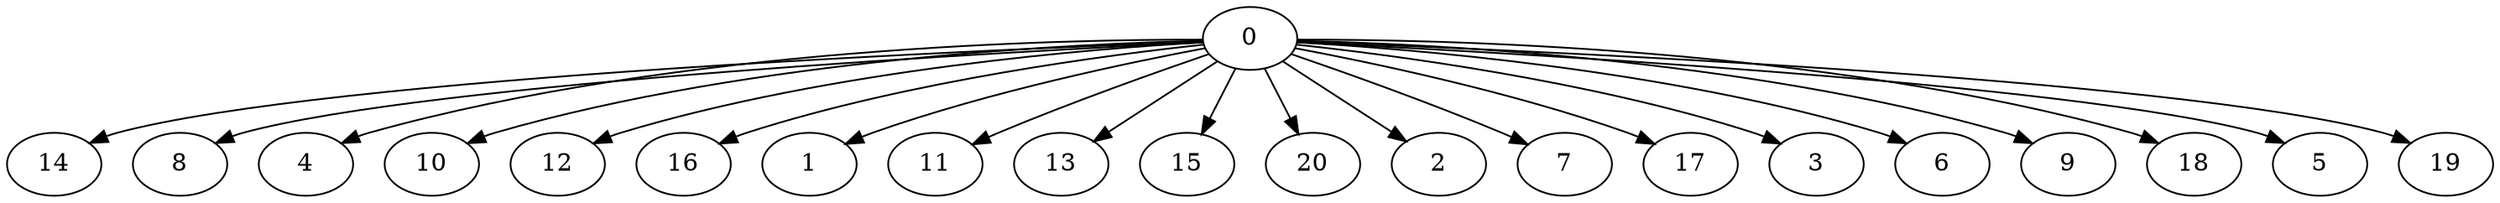 digraph "Fork_Nodes_21_CCR_10.01_WeightType_Random#1" {
	graph ["Duplicate states"=0,
		GraphType=Fork,
		"Max states in OPEN"=0,
		Modes="120000ms; topo-ordered tasks, ; Pruning: task equivalence, fixed order ready list, ; F-value: ; Optimisation: best schedule length (\
SL) optimisation on equal, ",
		NumberOfTasks=21,
		"Pruned using list schedule length"=1612,
		"States removed from OPEN"=0,
		TargetSystem="Homogeneous-2",
		"Time to schedule (ms)"=276,
		"Total idle time"=31,
		"Total schedule length"=72,
		"Total sequential time"=112,
		"Total states created"=8717
	];
	0	["Finish time"=9,
		Processor=0,
		"Start time"=0,
		Weight=9];
	14	["Finish time"=41,
		Processor=1,
		"Start time"=31,
		Weight=10];
	0 -> 14	[Weight=22];
	8	["Finish time"=23,
		Processor=0,
		"Start time"=15,
		Weight=8];
	0 -> 8	[Weight=32];
	4	["Finish time"=56,
		Processor=0,
		"Start time"=49,
		Weight=7];
	0 -> 4	[Weight=86];
	10	["Finish time"=57,
		Processor=1,
		"Start time"=50,
		Weight=7];
	0 -> 10	[Weight=32];
	12	["Finish time"=37,
		Processor=0,
		"Start time"=30,
		Weight=7];
	0 -> 12	[Weight=54];
	16	["Finish time"=30,
		Processor=0,
		"Start time"=23,
		Weight=7];
	0 -> 16	[Weight=43];
	1	["Finish time"=15,
		Processor=0,
		"Start time"=9,
		Weight=6];
	0 -> 1	[Weight=22];
	11	["Finish time"=47,
		Processor=1,
		"Start time"=41,
		Weight=6];
	0 -> 11	[Weight=22];
	13	["Finish time"=43,
		Processor=0,
		"Start time"=37,
		Weight=6];
	0 -> 13	[Weight=65];
	15	["Finish time"=49,
		Processor=0,
		"Start time"=43,
		Weight=6];
	0 -> 15	[Weight=75];
	20	["Finish time"=62,
		Processor=1,
		"Start time"=57,
		Weight=5];
	0 -> 20	[Weight=32];
	2	["Finish time"=60,
		Processor=0,
		"Start time"=56,
		Weight=4];
	0 -> 2	[Weight=86];
	7	["Finish time"=66,
		Processor=1,
		"Start time"=62,
		Weight=4];
	0 -> 7	[Weight=43];
	17	["Finish time"=66,
		Processor=0,
		"Start time"=62,
		Weight=4];
	0 -> 17	[Weight=97];
	3	["Finish time"=69,
		Processor=0,
		"Start time"=66,
		Weight=3];
	0 -> 3	[Weight=97];
	6	["Finish time"=50,
		Processor=1,
		"Start time"=47,
		Weight=3];
	0 -> 6	[Weight=22];
	9	["Finish time"=72,
		Processor=0,
		"Start time"=69,
		Weight=3];
	0 -> 9	[Weight=97];
	18	["Finish time"=69,
		Processor=1,
		"Start time"=66,
		Weight=3];
	0 -> 18	[Weight=54];
	5	["Finish time"=62,
		Processor=0,
		"Start time"=60,
		Weight=2];
	0 -> 5	[Weight=86];
	19	["Finish time"=71,
		Processor=1,
		"Start time"=69,
		Weight=2];
	0 -> 19	[Weight=54];
}
